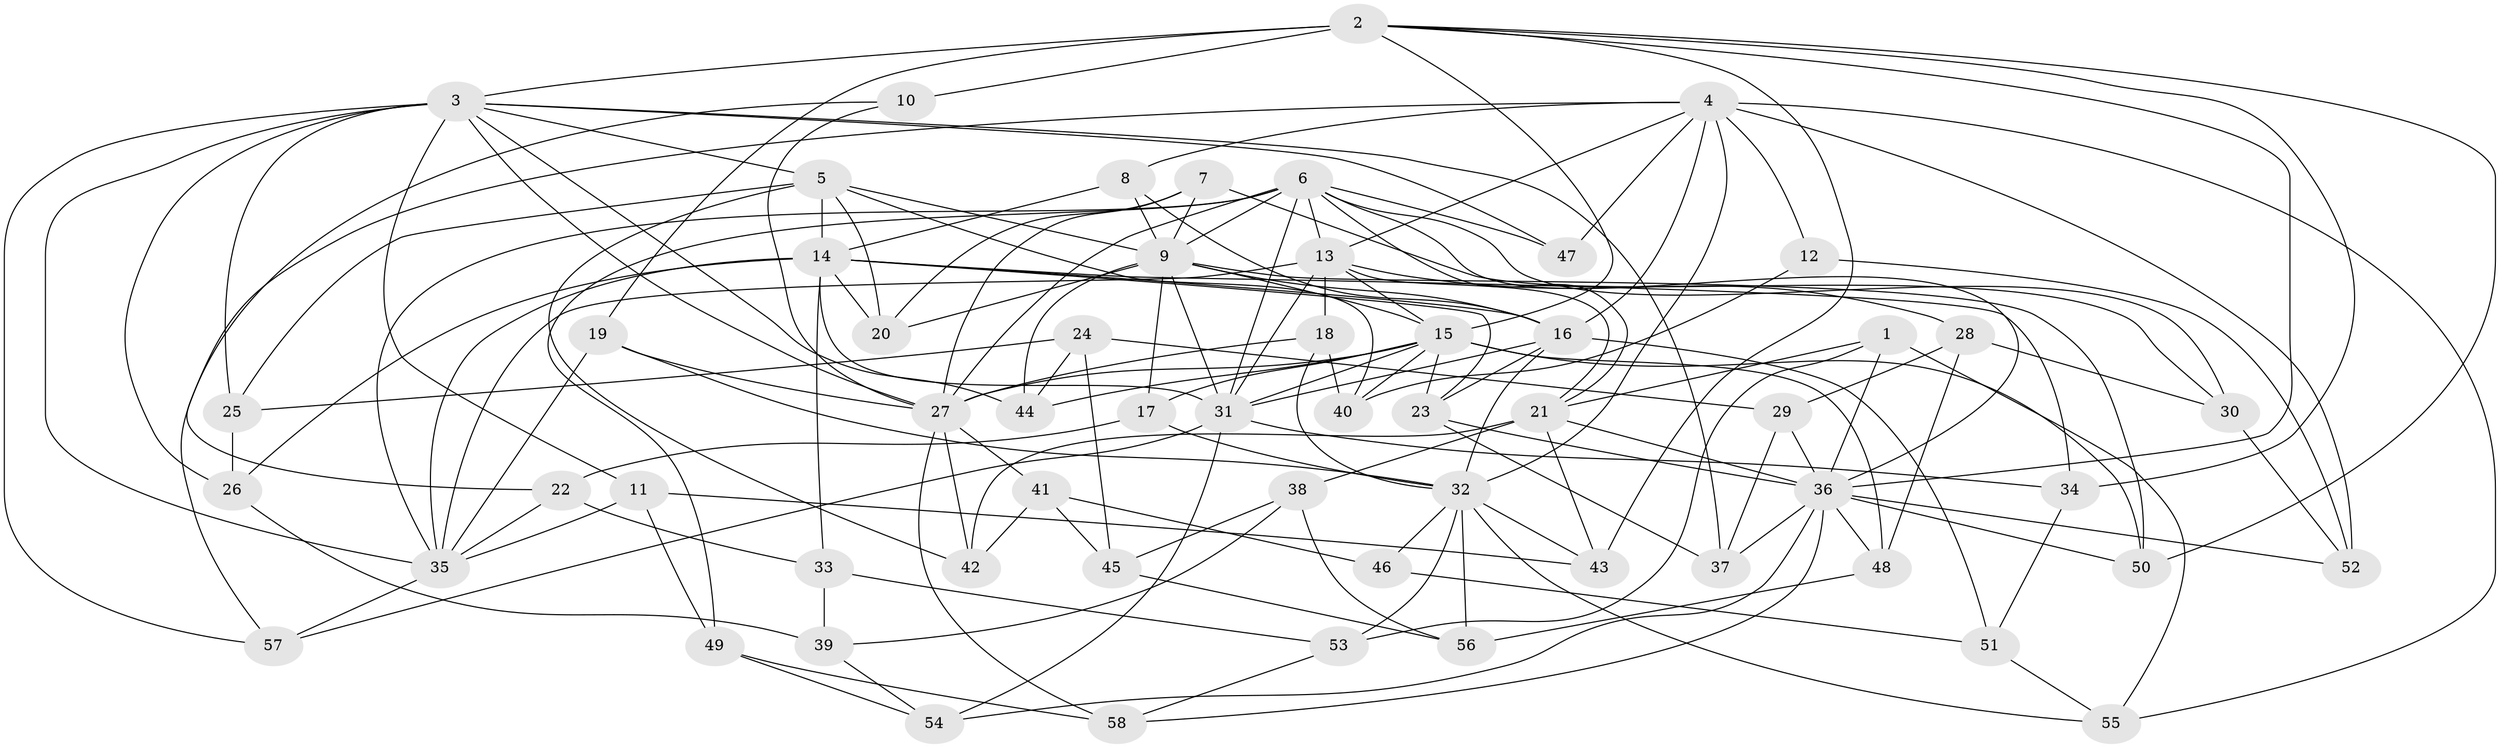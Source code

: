 // original degree distribution, {4: 1.0}
// Generated by graph-tools (version 1.1) at 2025/38/03/09/25 02:38:15]
// undirected, 58 vertices, 157 edges
graph export_dot {
graph [start="1"]
  node [color=gray90,style=filled];
  1;
  2;
  3;
  4;
  5;
  6;
  7;
  8;
  9;
  10;
  11;
  12;
  13;
  14;
  15;
  16;
  17;
  18;
  19;
  20;
  21;
  22;
  23;
  24;
  25;
  26;
  27;
  28;
  29;
  30;
  31;
  32;
  33;
  34;
  35;
  36;
  37;
  38;
  39;
  40;
  41;
  42;
  43;
  44;
  45;
  46;
  47;
  48;
  49;
  50;
  51;
  52;
  53;
  54;
  55;
  56;
  57;
  58;
  1 -- 21 [weight=1.0];
  1 -- 36 [weight=1.0];
  1 -- 53 [weight=1.0];
  1 -- 55 [weight=1.0];
  2 -- 3 [weight=2.0];
  2 -- 10 [weight=2.0];
  2 -- 15 [weight=1.0];
  2 -- 19 [weight=1.0];
  2 -- 34 [weight=1.0];
  2 -- 36 [weight=1.0];
  2 -- 43 [weight=1.0];
  2 -- 50 [weight=1.0];
  3 -- 5 [weight=1.0];
  3 -- 11 [weight=1.0];
  3 -- 25 [weight=1.0];
  3 -- 26 [weight=1.0];
  3 -- 27 [weight=1.0];
  3 -- 35 [weight=1.0];
  3 -- 37 [weight=1.0];
  3 -- 44 [weight=1.0];
  3 -- 47 [weight=1.0];
  3 -- 57 [weight=1.0];
  4 -- 8 [weight=1.0];
  4 -- 12 [weight=2.0];
  4 -- 13 [weight=1.0];
  4 -- 16 [weight=1.0];
  4 -- 32 [weight=2.0];
  4 -- 47 [weight=2.0];
  4 -- 52 [weight=1.0];
  4 -- 55 [weight=1.0];
  4 -- 57 [weight=1.0];
  5 -- 9 [weight=1.0];
  5 -- 14 [weight=2.0];
  5 -- 20 [weight=1.0];
  5 -- 25 [weight=1.0];
  5 -- 40 [weight=1.0];
  5 -- 42 [weight=1.0];
  6 -- 9 [weight=2.0];
  6 -- 13 [weight=1.0];
  6 -- 21 [weight=2.0];
  6 -- 27 [weight=1.0];
  6 -- 30 [weight=1.0];
  6 -- 31 [weight=1.0];
  6 -- 35 [weight=1.0];
  6 -- 36 [weight=1.0];
  6 -- 47 [weight=1.0];
  6 -- 49 [weight=1.0];
  7 -- 9 [weight=1.0];
  7 -- 20 [weight=1.0];
  7 -- 27 [weight=1.0];
  7 -- 30 [weight=1.0];
  8 -- 9 [weight=1.0];
  8 -- 14 [weight=1.0];
  8 -- 16 [weight=1.0];
  9 -- 15 [weight=1.0];
  9 -- 16 [weight=1.0];
  9 -- 17 [weight=1.0];
  9 -- 20 [weight=1.0];
  9 -- 31 [weight=1.0];
  9 -- 44 [weight=1.0];
  9 -- 50 [weight=1.0];
  10 -- 22 [weight=1.0];
  10 -- 27 [weight=1.0];
  11 -- 35 [weight=1.0];
  11 -- 43 [weight=1.0];
  11 -- 49 [weight=1.0];
  12 -- 40 [weight=1.0];
  12 -- 52 [weight=1.0];
  13 -- 15 [weight=1.0];
  13 -- 18 [weight=1.0];
  13 -- 21 [weight=1.0];
  13 -- 28 [weight=1.0];
  13 -- 31 [weight=1.0];
  13 -- 35 [weight=1.0];
  14 -- 16 [weight=1.0];
  14 -- 20 [weight=1.0];
  14 -- 23 [weight=2.0];
  14 -- 26 [weight=1.0];
  14 -- 31 [weight=1.0];
  14 -- 33 [weight=1.0];
  14 -- 34 [weight=1.0];
  14 -- 35 [weight=1.0];
  15 -- 17 [weight=1.0];
  15 -- 23 [weight=1.0];
  15 -- 27 [weight=1.0];
  15 -- 31 [weight=2.0];
  15 -- 40 [weight=1.0];
  15 -- 44 [weight=1.0];
  15 -- 48 [weight=1.0];
  15 -- 50 [weight=1.0];
  16 -- 23 [weight=1.0];
  16 -- 31 [weight=1.0];
  16 -- 32 [weight=1.0];
  16 -- 51 [weight=1.0];
  17 -- 22 [weight=1.0];
  17 -- 32 [weight=1.0];
  18 -- 27 [weight=1.0];
  18 -- 32 [weight=1.0];
  18 -- 40 [weight=1.0];
  19 -- 27 [weight=1.0];
  19 -- 32 [weight=1.0];
  19 -- 35 [weight=1.0];
  21 -- 36 [weight=1.0];
  21 -- 38 [weight=1.0];
  21 -- 42 [weight=1.0];
  21 -- 43 [weight=1.0];
  22 -- 33 [weight=1.0];
  22 -- 35 [weight=1.0];
  23 -- 36 [weight=1.0];
  23 -- 37 [weight=1.0];
  24 -- 25 [weight=1.0];
  24 -- 29 [weight=1.0];
  24 -- 44 [weight=1.0];
  24 -- 45 [weight=1.0];
  25 -- 26 [weight=1.0];
  26 -- 39 [weight=1.0];
  27 -- 41 [weight=1.0];
  27 -- 42 [weight=1.0];
  27 -- 58 [weight=1.0];
  28 -- 29 [weight=1.0];
  28 -- 30 [weight=1.0];
  28 -- 48 [weight=1.0];
  29 -- 36 [weight=1.0];
  29 -- 37 [weight=1.0];
  30 -- 52 [weight=1.0];
  31 -- 34 [weight=1.0];
  31 -- 54 [weight=1.0];
  31 -- 57 [weight=1.0];
  32 -- 43 [weight=1.0];
  32 -- 46 [weight=2.0];
  32 -- 53 [weight=1.0];
  32 -- 55 [weight=1.0];
  32 -- 56 [weight=1.0];
  33 -- 39 [weight=1.0];
  33 -- 53 [weight=1.0];
  34 -- 51 [weight=1.0];
  35 -- 57 [weight=1.0];
  36 -- 37 [weight=1.0];
  36 -- 48 [weight=1.0];
  36 -- 50 [weight=1.0];
  36 -- 52 [weight=1.0];
  36 -- 54 [weight=1.0];
  36 -- 58 [weight=1.0];
  38 -- 39 [weight=1.0];
  38 -- 45 [weight=1.0];
  38 -- 56 [weight=1.0];
  39 -- 54 [weight=1.0];
  41 -- 42 [weight=1.0];
  41 -- 45 [weight=1.0];
  41 -- 46 [weight=1.0];
  45 -- 56 [weight=1.0];
  46 -- 51 [weight=1.0];
  48 -- 56 [weight=1.0];
  49 -- 54 [weight=1.0];
  49 -- 58 [weight=1.0];
  51 -- 55 [weight=1.0];
  53 -- 58 [weight=1.0];
}
